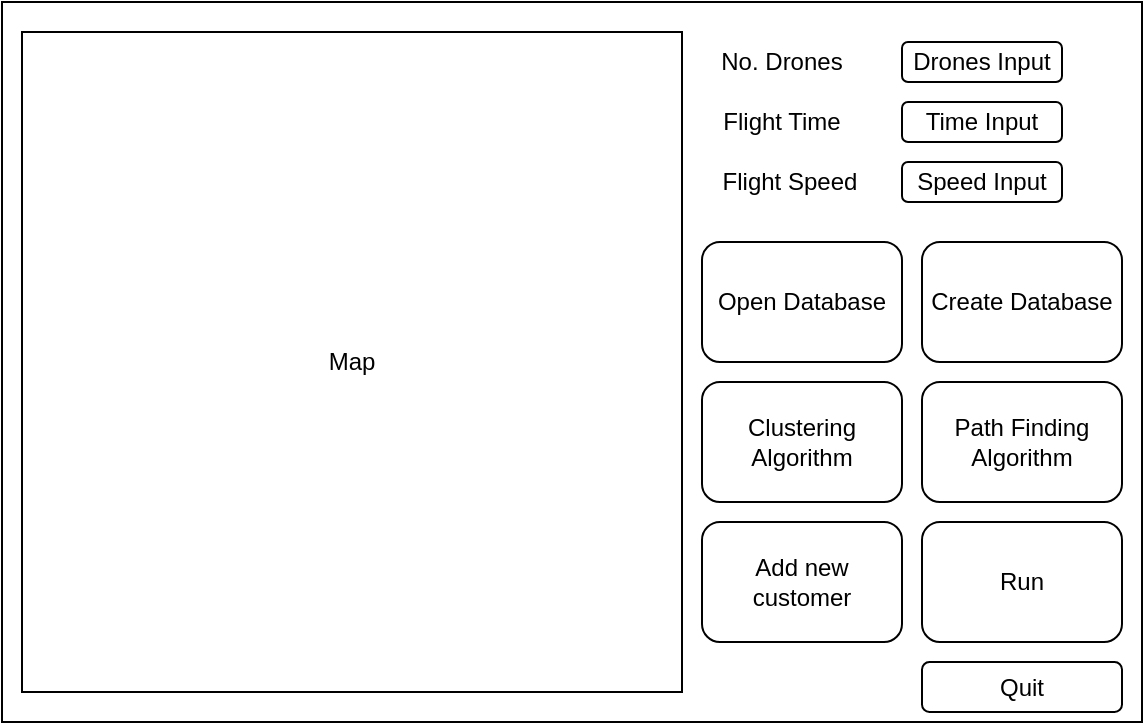 <mxfile version="13.0.7" type="device"><diagram id="9uBfekk0UPdhEwkuGq5m" name="Page-1"><mxGraphModel dx="694" dy="758" grid="1" gridSize="10" guides="1" tooltips="1" connect="1" arrows="1" fold="1" page="1" pageScale="1" pageWidth="827" pageHeight="1169" math="0" shadow="0"><root><mxCell id="0"/><mxCell id="1" parent="0"/><mxCell id="iwqLyAT58GMvksi9LuLs-2" value="" style="rounded=0;whiteSpace=wrap;html=1;" vertex="1" parent="1"><mxGeometry x="40" y="160" width="570" height="360" as="geometry"/></mxCell><mxCell id="iwqLyAT58GMvksi9LuLs-3" value="Map" style="whiteSpace=wrap;html=1;aspect=fixed;" vertex="1" parent="1"><mxGeometry x="50" y="175" width="330" height="330" as="geometry"/></mxCell><mxCell id="iwqLyAT58GMvksi9LuLs-8" value="Flight Time" style="text;html=1;strokeColor=none;fillColor=none;align=center;verticalAlign=middle;whiteSpace=wrap;rounded=0;" vertex="1" parent="1"><mxGeometry x="390" y="210" width="80" height="20" as="geometry"/></mxCell><mxCell id="iwqLyAT58GMvksi9LuLs-9" value="Flight Speed" style="text;html=1;strokeColor=none;fillColor=none;align=center;verticalAlign=middle;whiteSpace=wrap;rounded=0;" vertex="1" parent="1"><mxGeometry x="399" y="240" width="70" height="20" as="geometry"/></mxCell><mxCell id="iwqLyAT58GMvksi9LuLs-10" value="No. Drones" style="text;html=1;strokeColor=none;fillColor=none;align=center;verticalAlign=middle;whiteSpace=wrap;rounded=0;" vertex="1" parent="1"><mxGeometry x="390" y="180" width="80" height="20" as="geometry"/></mxCell><mxCell id="iwqLyAT58GMvksi9LuLs-13" style="edgeStyle=orthogonalEdgeStyle;rounded=0;orthogonalLoop=1;jettySize=auto;html=1;exitX=0.5;exitY=1;exitDx=0;exitDy=0;" edge="1" parent="1" source="iwqLyAT58GMvksi9LuLs-8" target="iwqLyAT58GMvksi9LuLs-8"><mxGeometry relative="1" as="geometry"/></mxCell><mxCell id="iwqLyAT58GMvksi9LuLs-14" value="Drones Input" style="rounded=1;whiteSpace=wrap;html=1;" vertex="1" parent="1"><mxGeometry x="490" y="180" width="80" height="20" as="geometry"/></mxCell><mxCell id="iwqLyAT58GMvksi9LuLs-15" value="Time Input" style="rounded=1;whiteSpace=wrap;html=1;" vertex="1" parent="1"><mxGeometry x="490" y="210" width="80" height="20" as="geometry"/></mxCell><mxCell id="iwqLyAT58GMvksi9LuLs-16" value="Speed Input" style="rounded=1;whiteSpace=wrap;html=1;" vertex="1" parent="1"><mxGeometry x="490" y="240" width="80" height="20" as="geometry"/></mxCell><mxCell id="iwqLyAT58GMvksi9LuLs-17" value="Open Database" style="rounded=1;whiteSpace=wrap;html=1;" vertex="1" parent="1"><mxGeometry x="390" y="280" width="100" height="60" as="geometry"/></mxCell><mxCell id="iwqLyAT58GMvksi9LuLs-19" value="Create Database" style="rounded=1;whiteSpace=wrap;html=1;" vertex="1" parent="1"><mxGeometry x="500" y="280" width="100" height="60" as="geometry"/></mxCell><mxCell id="iwqLyAT58GMvksi9LuLs-20" value="Clustering Algorithm" style="rounded=1;whiteSpace=wrap;html=1;" vertex="1" parent="1"><mxGeometry x="390" y="350" width="100" height="60" as="geometry"/></mxCell><mxCell id="iwqLyAT58GMvksi9LuLs-21" value="Path Finding Algorithm" style="rounded=1;whiteSpace=wrap;html=1;" vertex="1" parent="1"><mxGeometry x="500" y="350" width="100" height="60" as="geometry"/></mxCell><mxCell id="iwqLyAT58GMvksi9LuLs-22" value="Quit" style="rounded=1;whiteSpace=wrap;html=1;" vertex="1" parent="1"><mxGeometry x="500" y="490" width="100" height="25" as="geometry"/></mxCell><mxCell id="iwqLyAT58GMvksi9LuLs-23" value="Add new customer" style="rounded=1;whiteSpace=wrap;html=1;" vertex="1" parent="1"><mxGeometry x="390" y="420" width="100" height="60" as="geometry"/></mxCell><mxCell id="iwqLyAT58GMvksi9LuLs-24" value="Run" style="rounded=1;whiteSpace=wrap;html=1;" vertex="1" parent="1"><mxGeometry x="500" y="420" width="100" height="60" as="geometry"/></mxCell></root></mxGraphModel></diagram></mxfile>